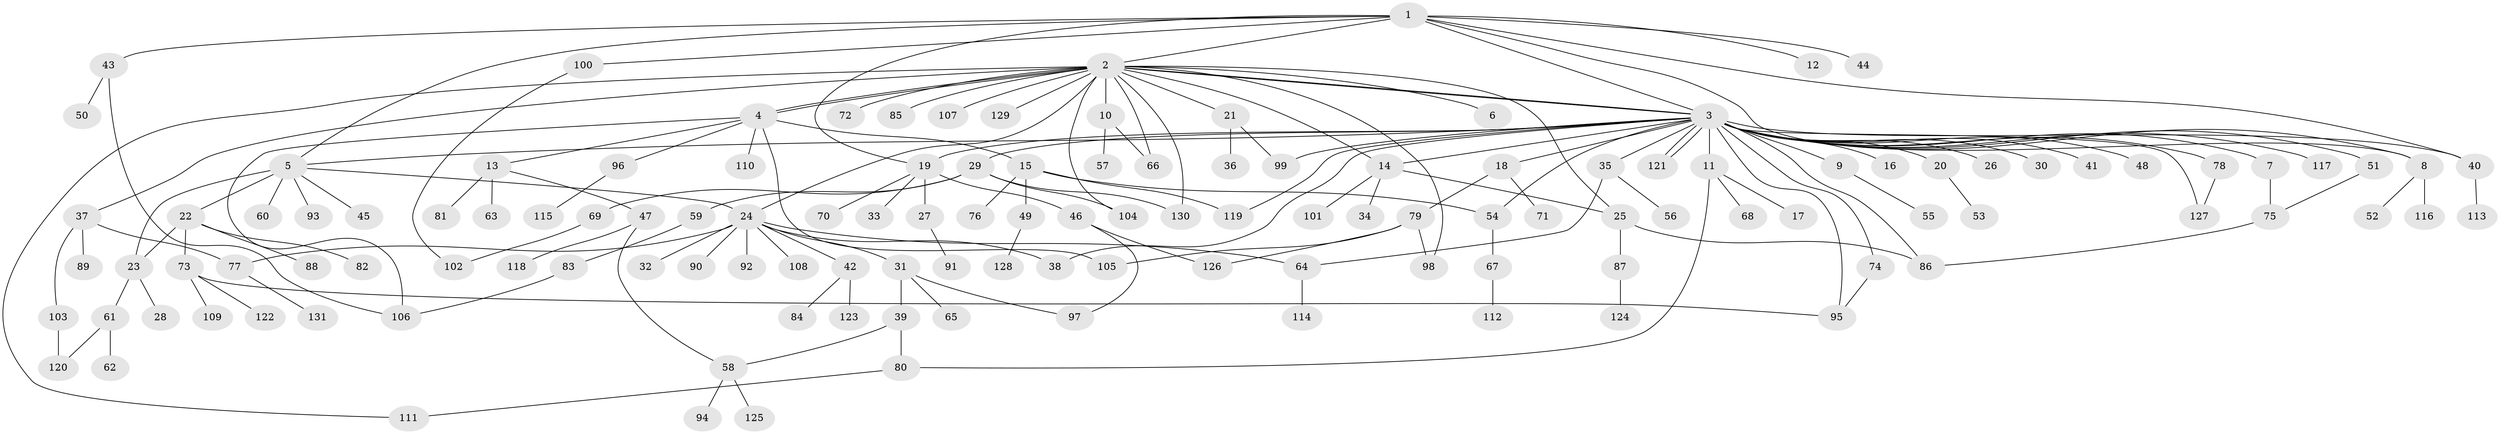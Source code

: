 // coarse degree distribution, {2: 0.2717391304347826, 5: 0.021739130434782608, 4: 0.06521739130434782, 1: 0.40217391304347827, 9: 0.010869565217391304, 3: 0.17391304347826086, 7: 0.010869565217391304, 10: 0.010869565217391304, 6: 0.010869565217391304, 28: 0.010869565217391304, 17: 0.010869565217391304}
// Generated by graph-tools (version 1.1) at 2025/36/03/04/25 23:36:54]
// undirected, 131 vertices, 168 edges
graph export_dot {
  node [color=gray90,style=filled];
  1;
  2;
  3;
  4;
  5;
  6;
  7;
  8;
  9;
  10;
  11;
  12;
  13;
  14;
  15;
  16;
  17;
  18;
  19;
  20;
  21;
  22;
  23;
  24;
  25;
  26;
  27;
  28;
  29;
  30;
  31;
  32;
  33;
  34;
  35;
  36;
  37;
  38;
  39;
  40;
  41;
  42;
  43;
  44;
  45;
  46;
  47;
  48;
  49;
  50;
  51;
  52;
  53;
  54;
  55;
  56;
  57;
  58;
  59;
  60;
  61;
  62;
  63;
  64;
  65;
  66;
  67;
  68;
  69;
  70;
  71;
  72;
  73;
  74;
  75;
  76;
  77;
  78;
  79;
  80;
  81;
  82;
  83;
  84;
  85;
  86;
  87;
  88;
  89;
  90;
  91;
  92;
  93;
  94;
  95;
  96;
  97;
  98;
  99;
  100;
  101;
  102;
  103;
  104;
  105;
  106;
  107;
  108;
  109;
  110;
  111;
  112;
  113;
  114;
  115;
  116;
  117;
  118;
  119;
  120;
  121;
  122;
  123;
  124;
  125;
  126;
  127;
  128;
  129;
  130;
  131;
  1 -- 2;
  1 -- 3;
  1 -- 5;
  1 -- 8;
  1 -- 12;
  1 -- 19;
  1 -- 40;
  1 -- 43;
  1 -- 44;
  1 -- 100;
  2 -- 3;
  2 -- 3;
  2 -- 4;
  2 -- 4;
  2 -- 6;
  2 -- 10;
  2 -- 14;
  2 -- 21;
  2 -- 24;
  2 -- 25;
  2 -- 37;
  2 -- 66;
  2 -- 72;
  2 -- 85;
  2 -- 98;
  2 -- 104;
  2 -- 107;
  2 -- 111;
  2 -- 129;
  2 -- 130;
  3 -- 5;
  3 -- 7;
  3 -- 8;
  3 -- 9;
  3 -- 11;
  3 -- 14;
  3 -- 16;
  3 -- 18;
  3 -- 19;
  3 -- 20;
  3 -- 26;
  3 -- 29;
  3 -- 30;
  3 -- 35;
  3 -- 38;
  3 -- 40;
  3 -- 41;
  3 -- 48;
  3 -- 51;
  3 -- 54;
  3 -- 74;
  3 -- 78;
  3 -- 86;
  3 -- 95;
  3 -- 99;
  3 -- 117;
  3 -- 119;
  3 -- 121;
  3 -- 121;
  3 -- 127;
  4 -- 13;
  4 -- 15;
  4 -- 96;
  4 -- 105;
  4 -- 106;
  4 -- 110;
  5 -- 22;
  5 -- 23;
  5 -- 24;
  5 -- 45;
  5 -- 60;
  5 -- 93;
  7 -- 75;
  8 -- 52;
  8 -- 116;
  9 -- 55;
  10 -- 57;
  10 -- 66;
  11 -- 17;
  11 -- 68;
  11 -- 80;
  13 -- 47;
  13 -- 63;
  13 -- 81;
  14 -- 25;
  14 -- 34;
  14 -- 101;
  15 -- 49;
  15 -- 54;
  15 -- 76;
  15 -- 119;
  18 -- 71;
  18 -- 79;
  19 -- 27;
  19 -- 33;
  19 -- 46;
  19 -- 70;
  20 -- 53;
  21 -- 36;
  21 -- 99;
  22 -- 23;
  22 -- 73;
  22 -- 82;
  22 -- 88;
  23 -- 28;
  23 -- 61;
  24 -- 31;
  24 -- 32;
  24 -- 38;
  24 -- 42;
  24 -- 64;
  24 -- 77;
  24 -- 90;
  24 -- 92;
  24 -- 108;
  25 -- 86;
  25 -- 87;
  27 -- 91;
  29 -- 59;
  29 -- 69;
  29 -- 104;
  29 -- 130;
  31 -- 39;
  31 -- 65;
  31 -- 97;
  35 -- 56;
  35 -- 64;
  37 -- 77;
  37 -- 89;
  37 -- 103;
  39 -- 58;
  39 -- 80;
  40 -- 113;
  42 -- 84;
  42 -- 123;
  43 -- 50;
  43 -- 106;
  46 -- 97;
  46 -- 126;
  47 -- 58;
  47 -- 118;
  49 -- 128;
  51 -- 75;
  54 -- 67;
  58 -- 94;
  58 -- 125;
  59 -- 83;
  61 -- 62;
  61 -- 120;
  64 -- 114;
  67 -- 112;
  69 -- 102;
  73 -- 95;
  73 -- 109;
  73 -- 122;
  74 -- 95;
  75 -- 86;
  77 -- 131;
  78 -- 127;
  79 -- 98;
  79 -- 105;
  79 -- 126;
  80 -- 111;
  83 -- 106;
  87 -- 124;
  96 -- 115;
  100 -- 102;
  103 -- 120;
}
